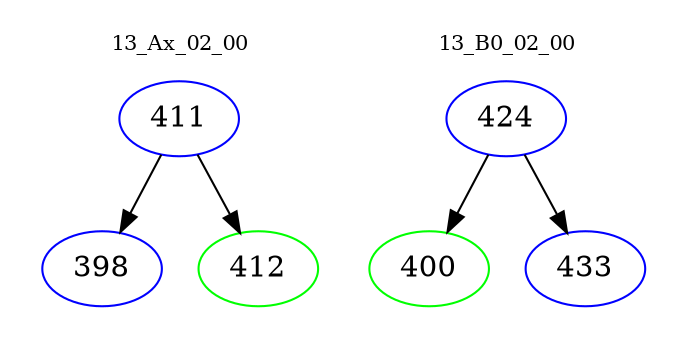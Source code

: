 digraph{
subgraph cluster_0 {
color = white
label = "13_Ax_02_00";
fontsize=10;
T0_411 [label="411", color="blue"]
T0_411 -> T0_398 [color="black"]
T0_398 [label="398", color="blue"]
T0_411 -> T0_412 [color="black"]
T0_412 [label="412", color="green"]
}
subgraph cluster_1 {
color = white
label = "13_B0_02_00";
fontsize=10;
T1_424 [label="424", color="blue"]
T1_424 -> T1_400 [color="black"]
T1_400 [label="400", color="green"]
T1_424 -> T1_433 [color="black"]
T1_433 [label="433", color="blue"]
}
}

